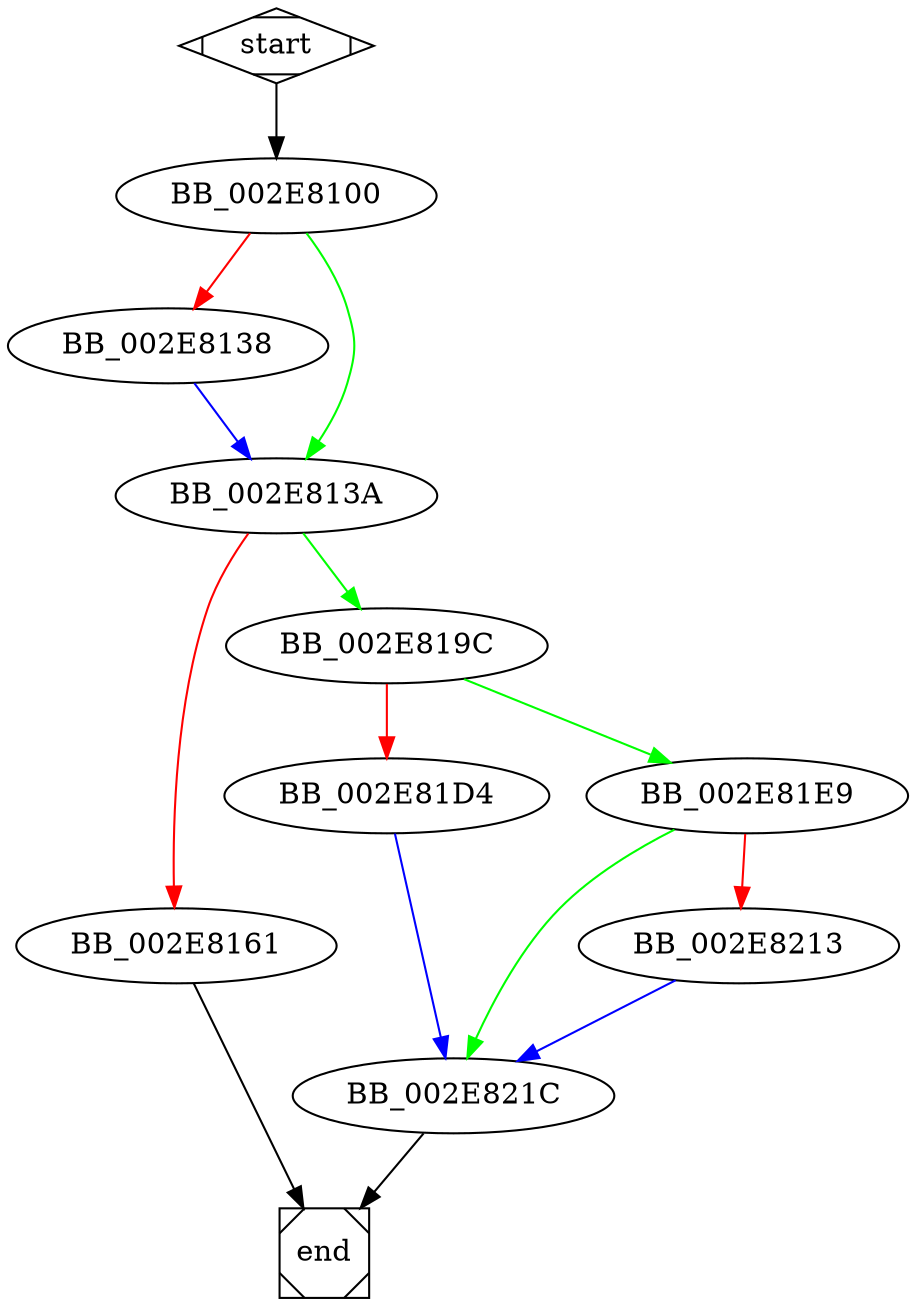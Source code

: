 digraph G {
  start -> BB_002E8100;
  
  BB_002E8100 -> BB_002E8138 [color=red];
  BB_002E8100 -> BB_002E813A [color=green];
  
  BB_002E8138 -> BB_002E813A [color=blue];
  
  BB_002E813A -> BB_002E8161 [color=red];
  BB_002E813A -> BB_002E819C [color=green];
  
  BB_002E8161 -> end;
  
  BB_002E819C -> BB_002E81D4 [color=red];
  BB_002E819C -> BB_002E81E9 [color=green];
  
  BB_002E81D4 -> BB_002E821C [color=blue];
  
  BB_002E81E9 -> BB_002E8213 [color=red];
  BB_002E81E9 -> BB_002E821C [color=green];
  
  BB_002E8213 -> BB_002E821C [color=blue];
  
  BB_002E821C -> end;
  
  start [shape=Mdiamond];
  end [shape=Msquare];
}
